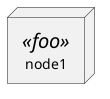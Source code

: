 {
  "sha1": "ck9k46367cfyxzalj0yyb1dkdg97dfa",
  "insertion": {
    "when": "2024-06-01T09:03:01.580Z",
    "url": "https://photos.app.goo.gl/FfSh5nystMQYh26V9",
    "user": "plantuml@gmail.com"
  }
}
@startuml

skinparam node {
    StereotypeFontSize 20
}

node node1 <<foo>>


@enduml

